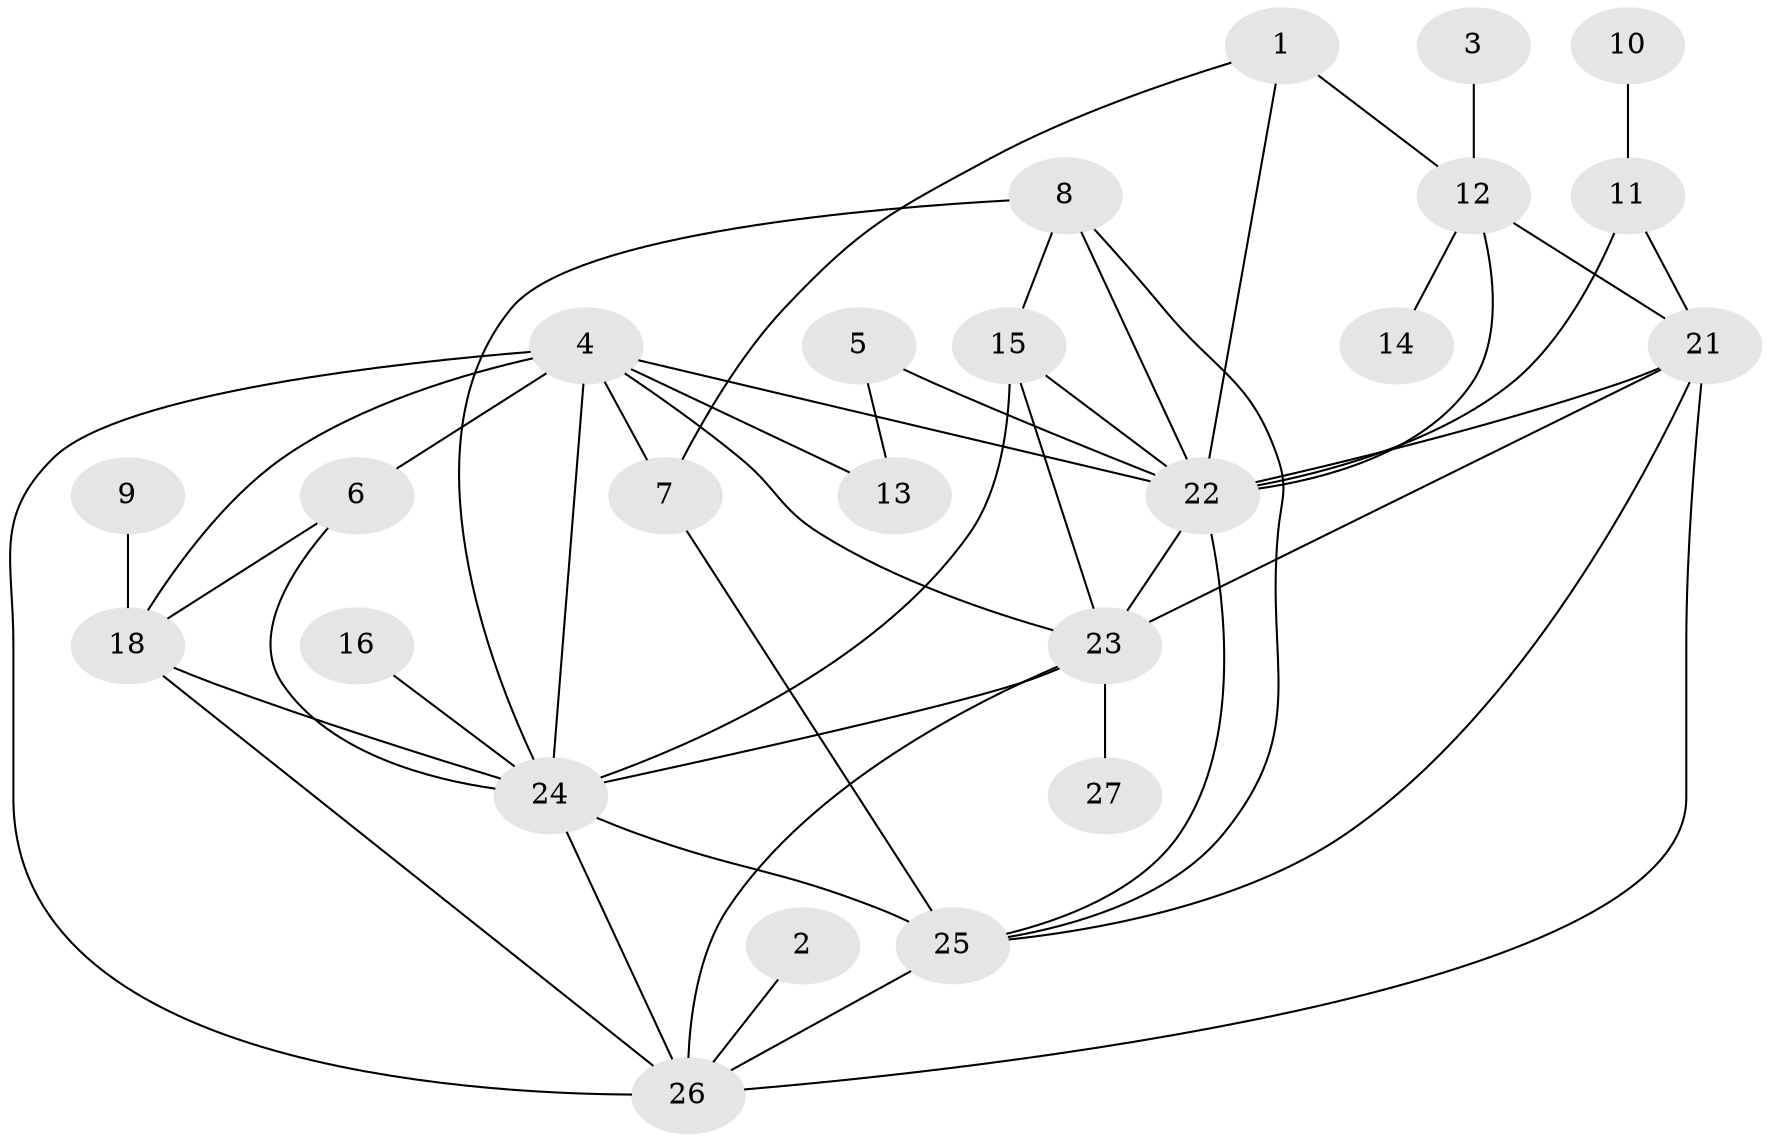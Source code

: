 // original degree distribution, {5: 0.05660377358490566, 3: 0.24528301886792453, 2: 0.20754716981132076, 4: 0.16981132075471697, 1: 0.1509433962264151, 6: 0.07547169811320754, 7: 0.03773584905660377, 0: 0.05660377358490566}
// Generated by graph-tools (version 1.1) at 2025/25/03/09/25 03:25:19]
// undirected, 24 vertices, 47 edges
graph export_dot {
graph [start="1"]
  node [color=gray90,style=filled];
  1;
  2;
  3;
  4;
  5;
  6;
  7;
  8;
  9;
  10;
  11;
  12;
  13;
  14;
  15;
  16;
  18;
  21;
  22;
  23;
  24;
  25;
  26;
  27;
  1 -- 7 [weight=1.0];
  1 -- 12 [weight=1.0];
  1 -- 22 [weight=1.0];
  2 -- 26 [weight=1.0];
  3 -- 12 [weight=1.0];
  4 -- 6 [weight=1.0];
  4 -- 7 [weight=1.0];
  4 -- 13 [weight=1.0];
  4 -- 18 [weight=1.0];
  4 -- 22 [weight=1.0];
  4 -- 23 [weight=1.0];
  4 -- 24 [weight=2.0];
  4 -- 26 [weight=1.0];
  5 -- 13 [weight=1.0];
  5 -- 22 [weight=1.0];
  6 -- 18 [weight=1.0];
  6 -- 24 [weight=1.0];
  7 -- 25 [weight=1.0];
  8 -- 15 [weight=1.0];
  8 -- 22 [weight=1.0];
  8 -- 24 [weight=1.0];
  8 -- 25 [weight=1.0];
  9 -- 18 [weight=1.0];
  10 -- 11 [weight=1.0];
  11 -- 21 [weight=1.0];
  11 -- 22 [weight=1.0];
  12 -- 14 [weight=1.0];
  12 -- 21 [weight=1.0];
  12 -- 22 [weight=1.0];
  15 -- 22 [weight=1.0];
  15 -- 23 [weight=1.0];
  15 -- 24 [weight=1.0];
  16 -- 24 [weight=1.0];
  18 -- 24 [weight=1.0];
  18 -- 26 [weight=1.0];
  21 -- 22 [weight=1.0];
  21 -- 23 [weight=1.0];
  21 -- 25 [weight=1.0];
  21 -- 26 [weight=1.0];
  22 -- 23 [weight=2.0];
  22 -- 25 [weight=1.0];
  23 -- 24 [weight=1.0];
  23 -- 26 [weight=1.0];
  23 -- 27 [weight=1.0];
  24 -- 25 [weight=3.0];
  24 -- 26 [weight=2.0];
  25 -- 26 [weight=2.0];
}
